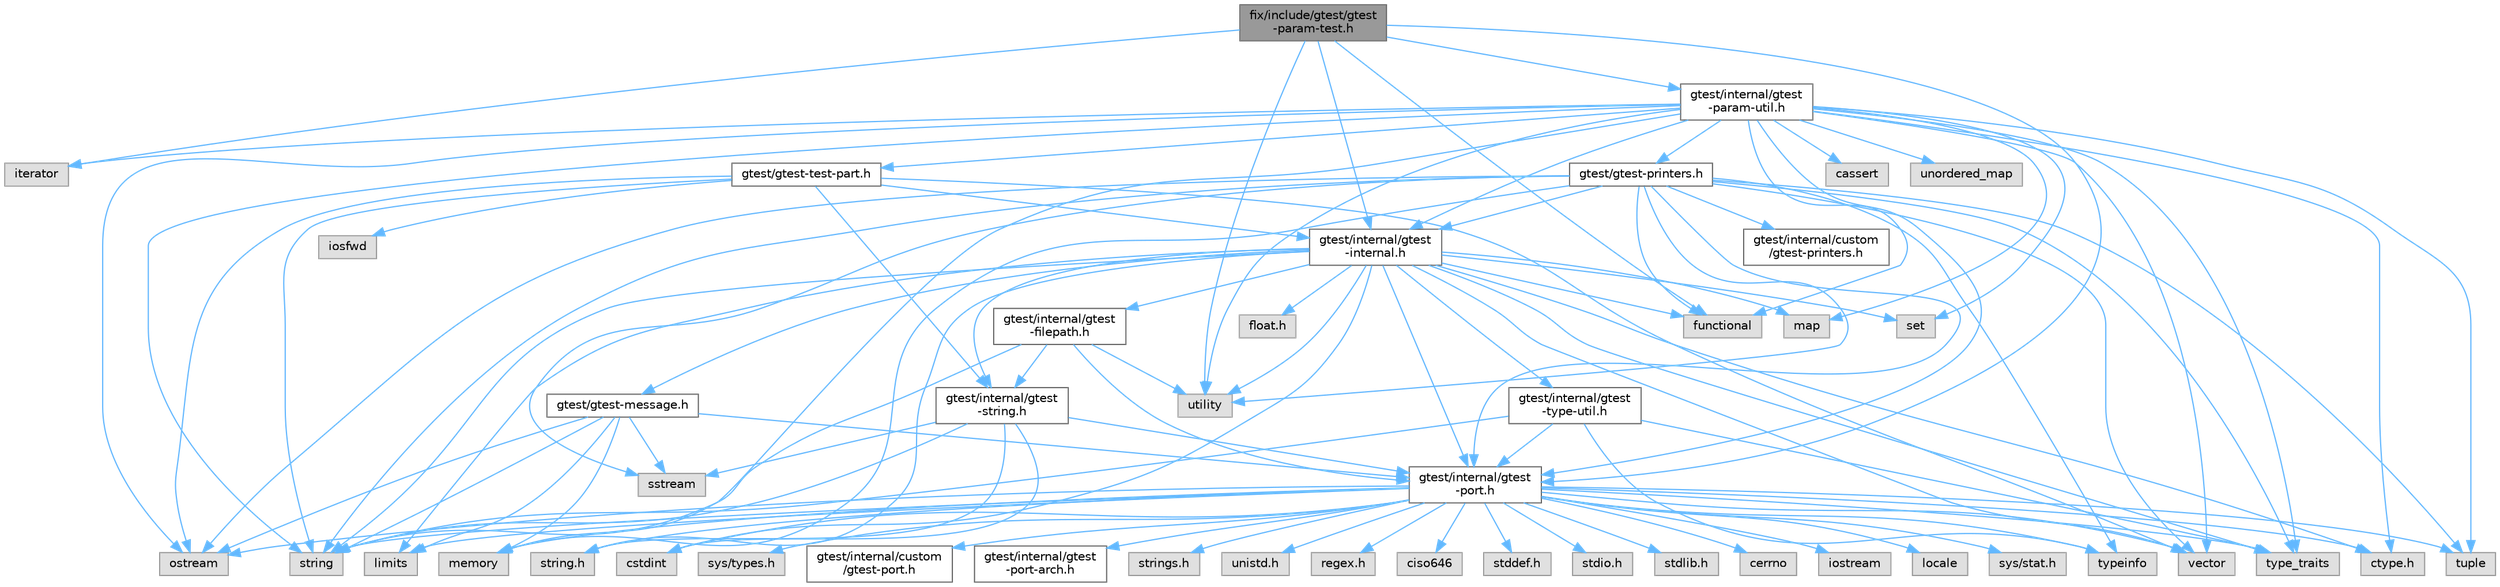 digraph "fix/include/gtest/gtest-param-test.h"
{
 // LATEX_PDF_SIZE
  bgcolor="transparent";
  edge [fontname=Helvetica,fontsize=10,labelfontname=Helvetica,labelfontsize=10];
  node [fontname=Helvetica,fontsize=10,shape=box,height=0.2,width=0.4];
  Node1 [id="Node000001",label="fix/include/gtest/gtest\l-param-test.h",height=0.2,width=0.4,color="gray40", fillcolor="grey60", style="filled", fontcolor="black",tooltip=" "];
  Node1 -> Node2 [id="edge1_Node000001_Node000002",color="steelblue1",style="solid",tooltip=" "];
  Node2 [id="Node000002",label="functional",height=0.2,width=0.4,color="grey60", fillcolor="#E0E0E0", style="filled",tooltip=" "];
  Node1 -> Node3 [id="edge2_Node000001_Node000003",color="steelblue1",style="solid",tooltip=" "];
  Node3 [id="Node000003",label="iterator",height=0.2,width=0.4,color="grey60", fillcolor="#E0E0E0", style="filled",tooltip=" "];
  Node1 -> Node4 [id="edge3_Node000001_Node000004",color="steelblue1",style="solid",tooltip=" "];
  Node4 [id="Node000004",label="utility",height=0.2,width=0.4,color="grey60", fillcolor="#E0E0E0", style="filled",tooltip=" "];
  Node1 -> Node5 [id="edge4_Node000001_Node000005",color="steelblue1",style="solid",tooltip=" "];
  Node5 [id="Node000005",label="gtest/internal/gtest\l-internal.h",height=0.2,width=0.4,color="grey40", fillcolor="white", style="filled",URL="$gtest-internal_8h.html",tooltip=" "];
  Node5 -> Node6 [id="edge5_Node000005_Node000006",color="steelblue1",style="solid",tooltip=" "];
  Node6 [id="Node000006",label="gtest/internal/gtest\l-port.h",height=0.2,width=0.4,color="grey40", fillcolor="white", style="filled",URL="$gtest-port_8h.html",tooltip=" "];
  Node6 -> Node7 [id="edge6_Node000006_Node000007",color="steelblue1",style="solid",tooltip=" "];
  Node7 [id="Node000007",label="ciso646",height=0.2,width=0.4,color="grey60", fillcolor="#E0E0E0", style="filled",tooltip=" "];
  Node6 -> Node8 [id="edge7_Node000006_Node000008",color="steelblue1",style="solid",tooltip=" "];
  Node8 [id="Node000008",label="ctype.h",height=0.2,width=0.4,color="grey60", fillcolor="#E0E0E0", style="filled",tooltip=" "];
  Node6 -> Node9 [id="edge8_Node000006_Node000009",color="steelblue1",style="solid",tooltip=" "];
  Node9 [id="Node000009",label="stddef.h",height=0.2,width=0.4,color="grey60", fillcolor="#E0E0E0", style="filled",tooltip=" "];
  Node6 -> Node10 [id="edge9_Node000006_Node000010",color="steelblue1",style="solid",tooltip=" "];
  Node10 [id="Node000010",label="stdio.h",height=0.2,width=0.4,color="grey60", fillcolor="#E0E0E0", style="filled",tooltip=" "];
  Node6 -> Node11 [id="edge10_Node000006_Node000011",color="steelblue1",style="solid",tooltip=" "];
  Node11 [id="Node000011",label="stdlib.h",height=0.2,width=0.4,color="grey60", fillcolor="#E0E0E0", style="filled",tooltip=" "];
  Node6 -> Node12 [id="edge11_Node000006_Node000012",color="steelblue1",style="solid",tooltip=" "];
  Node12 [id="Node000012",label="string.h",height=0.2,width=0.4,color="grey60", fillcolor="#E0E0E0", style="filled",tooltip=" "];
  Node6 -> Node13 [id="edge12_Node000006_Node000013",color="steelblue1",style="solid",tooltip=" "];
  Node13 [id="Node000013",label="cerrno",height=0.2,width=0.4,color="grey60", fillcolor="#E0E0E0", style="filled",tooltip=" "];
  Node6 -> Node14 [id="edge13_Node000006_Node000014",color="steelblue1",style="solid",tooltip=" "];
  Node14 [id="Node000014",label="cstdint",height=0.2,width=0.4,color="grey60", fillcolor="#E0E0E0", style="filled",tooltip=" "];
  Node6 -> Node15 [id="edge14_Node000006_Node000015",color="steelblue1",style="solid",tooltip=" "];
  Node15 [id="Node000015",label="iostream",height=0.2,width=0.4,color="grey60", fillcolor="#E0E0E0", style="filled",tooltip=" "];
  Node6 -> Node16 [id="edge15_Node000006_Node000016",color="steelblue1",style="solid",tooltip=" "];
  Node16 [id="Node000016",label="limits",height=0.2,width=0.4,color="grey60", fillcolor="#E0E0E0", style="filled",tooltip=" "];
  Node6 -> Node17 [id="edge16_Node000006_Node000017",color="steelblue1",style="solid",tooltip=" "];
  Node17 [id="Node000017",label="locale",height=0.2,width=0.4,color="grey60", fillcolor="#E0E0E0", style="filled",tooltip=" "];
  Node6 -> Node18 [id="edge17_Node000006_Node000018",color="steelblue1",style="solid",tooltip=" "];
  Node18 [id="Node000018",label="memory",height=0.2,width=0.4,color="grey60", fillcolor="#E0E0E0", style="filled",tooltip=" "];
  Node6 -> Node19 [id="edge18_Node000006_Node000019",color="steelblue1",style="solid",tooltip=" "];
  Node19 [id="Node000019",label="ostream",height=0.2,width=0.4,color="grey60", fillcolor="#E0E0E0", style="filled",tooltip=" "];
  Node6 -> Node20 [id="edge19_Node000006_Node000020",color="steelblue1",style="solid",tooltip=" "];
  Node20 [id="Node000020",label="string",height=0.2,width=0.4,color="grey60", fillcolor="#E0E0E0", style="filled",tooltip=" "];
  Node6 -> Node21 [id="edge20_Node000006_Node000021",color="steelblue1",style="solid",tooltip=" "];
  Node21 [id="Node000021",label="tuple",height=0.2,width=0.4,color="grey60", fillcolor="#E0E0E0", style="filled",tooltip=" "];
  Node6 -> Node22 [id="edge21_Node000006_Node000022",color="steelblue1",style="solid",tooltip=" "];
  Node22 [id="Node000022",label="type_traits",height=0.2,width=0.4,color="grey60", fillcolor="#E0E0E0", style="filled",tooltip=" "];
  Node6 -> Node23 [id="edge22_Node000006_Node000023",color="steelblue1",style="solid",tooltip=" "];
  Node23 [id="Node000023",label="vector",height=0.2,width=0.4,color="grey60", fillcolor="#E0E0E0", style="filled",tooltip=" "];
  Node6 -> Node24 [id="edge23_Node000006_Node000024",color="steelblue1",style="solid",tooltip=" "];
  Node24 [id="Node000024",label="sys/stat.h",height=0.2,width=0.4,color="grey60", fillcolor="#E0E0E0", style="filled",tooltip=" "];
  Node6 -> Node25 [id="edge24_Node000006_Node000025",color="steelblue1",style="solid",tooltip=" "];
  Node25 [id="Node000025",label="sys/types.h",height=0.2,width=0.4,color="grey60", fillcolor="#E0E0E0", style="filled",tooltip=" "];
  Node6 -> Node26 [id="edge25_Node000006_Node000026",color="steelblue1",style="solid",tooltip=" "];
  Node26 [id="Node000026",label="gtest/internal/custom\l/gtest-port.h",height=0.2,width=0.4,color="grey40", fillcolor="white", style="filled",URL="$custom_2gtest-port_8h.html",tooltip=" "];
  Node6 -> Node27 [id="edge26_Node000006_Node000027",color="steelblue1",style="solid",tooltip=" "];
  Node27 [id="Node000027",label="gtest/internal/gtest\l-port-arch.h",height=0.2,width=0.4,color="grey40", fillcolor="white", style="filled",URL="$gtest-port-arch_8h.html",tooltip=" "];
  Node6 -> Node28 [id="edge27_Node000006_Node000028",color="steelblue1",style="solid",tooltip=" "];
  Node28 [id="Node000028",label="strings.h",height=0.2,width=0.4,color="grey60", fillcolor="#E0E0E0", style="filled",tooltip=" "];
  Node6 -> Node29 [id="edge28_Node000006_Node000029",color="steelblue1",style="solid",tooltip=" "];
  Node29 [id="Node000029",label="unistd.h",height=0.2,width=0.4,color="grey60", fillcolor="#E0E0E0", style="filled",tooltip=" "];
  Node6 -> Node30 [id="edge29_Node000006_Node000030",color="steelblue1",style="solid",tooltip=" "];
  Node30 [id="Node000030",label="regex.h",height=0.2,width=0.4,color="grey60", fillcolor="#E0E0E0", style="filled",tooltip=" "];
  Node6 -> Node31 [id="edge30_Node000006_Node000031",color="steelblue1",style="solid",tooltip=" "];
  Node31 [id="Node000031",label="typeinfo",height=0.2,width=0.4,color="grey60", fillcolor="#E0E0E0", style="filled",tooltip=" "];
  Node5 -> Node8 [id="edge31_Node000005_Node000008",color="steelblue1",style="solid",tooltip=" "];
  Node5 -> Node32 [id="edge32_Node000005_Node000032",color="steelblue1",style="solid",tooltip=" "];
  Node32 [id="Node000032",label="float.h",height=0.2,width=0.4,color="grey60", fillcolor="#E0E0E0", style="filled",tooltip=" "];
  Node5 -> Node12 [id="edge33_Node000005_Node000012",color="steelblue1",style="solid",tooltip=" "];
  Node5 -> Node14 [id="edge34_Node000005_Node000014",color="steelblue1",style="solid",tooltip=" "];
  Node5 -> Node2 [id="edge35_Node000005_Node000002",color="steelblue1",style="solid",tooltip=" "];
  Node5 -> Node16 [id="edge36_Node000005_Node000016",color="steelblue1",style="solid",tooltip=" "];
  Node5 -> Node33 [id="edge37_Node000005_Node000033",color="steelblue1",style="solid",tooltip=" "];
  Node33 [id="Node000033",label="map",height=0.2,width=0.4,color="grey60", fillcolor="#E0E0E0", style="filled",tooltip=" "];
  Node5 -> Node34 [id="edge38_Node000005_Node000034",color="steelblue1",style="solid",tooltip=" "];
  Node34 [id="Node000034",label="set",height=0.2,width=0.4,color="grey60", fillcolor="#E0E0E0", style="filled",tooltip=" "];
  Node5 -> Node20 [id="edge39_Node000005_Node000020",color="steelblue1",style="solid",tooltip=" "];
  Node5 -> Node22 [id="edge40_Node000005_Node000022",color="steelblue1",style="solid",tooltip=" "];
  Node5 -> Node4 [id="edge41_Node000005_Node000004",color="steelblue1",style="solid",tooltip=" "];
  Node5 -> Node23 [id="edge42_Node000005_Node000023",color="steelblue1",style="solid",tooltip=" "];
  Node5 -> Node35 [id="edge43_Node000005_Node000035",color="steelblue1",style="solid",tooltip=" "];
  Node35 [id="Node000035",label="gtest/gtest-message.h",height=0.2,width=0.4,color="grey40", fillcolor="white", style="filled",URL="$gtest-message_8h.html",tooltip=" "];
  Node35 -> Node16 [id="edge44_Node000035_Node000016",color="steelblue1",style="solid",tooltip=" "];
  Node35 -> Node18 [id="edge45_Node000035_Node000018",color="steelblue1",style="solid",tooltip=" "];
  Node35 -> Node19 [id="edge46_Node000035_Node000019",color="steelblue1",style="solid",tooltip=" "];
  Node35 -> Node36 [id="edge47_Node000035_Node000036",color="steelblue1",style="solid",tooltip=" "];
  Node36 [id="Node000036",label="sstream",height=0.2,width=0.4,color="grey60", fillcolor="#E0E0E0", style="filled",tooltip=" "];
  Node35 -> Node20 [id="edge48_Node000035_Node000020",color="steelblue1",style="solid",tooltip=" "];
  Node35 -> Node6 [id="edge49_Node000035_Node000006",color="steelblue1",style="solid",tooltip=" "];
  Node5 -> Node37 [id="edge50_Node000005_Node000037",color="steelblue1",style="solid",tooltip=" "];
  Node37 [id="Node000037",label="gtest/internal/gtest\l-filepath.h",height=0.2,width=0.4,color="grey40", fillcolor="white", style="filled",URL="$gtest-filepath_8h.html",tooltip=" "];
  Node37 -> Node20 [id="edge51_Node000037_Node000020",color="steelblue1",style="solid",tooltip=" "];
  Node37 -> Node4 [id="edge52_Node000037_Node000004",color="steelblue1",style="solid",tooltip=" "];
  Node37 -> Node6 [id="edge53_Node000037_Node000006",color="steelblue1",style="solid",tooltip=" "];
  Node37 -> Node38 [id="edge54_Node000037_Node000038",color="steelblue1",style="solid",tooltip=" "];
  Node38 [id="Node000038",label="gtest/internal/gtest\l-string.h",height=0.2,width=0.4,color="grey40", fillcolor="white", style="filled",URL="$gtest-string_8h.html",tooltip=" "];
  Node38 -> Node12 [id="edge55_Node000038_Node000012",color="steelblue1",style="solid",tooltip=" "];
  Node38 -> Node14 [id="edge56_Node000038_Node000014",color="steelblue1",style="solid",tooltip=" "];
  Node38 -> Node36 [id="edge57_Node000038_Node000036",color="steelblue1",style="solid",tooltip=" "];
  Node38 -> Node20 [id="edge58_Node000038_Node000020",color="steelblue1",style="solid",tooltip=" "];
  Node38 -> Node6 [id="edge59_Node000038_Node000006",color="steelblue1",style="solid",tooltip=" "];
  Node5 -> Node38 [id="edge60_Node000005_Node000038",color="steelblue1",style="solid",tooltip=" "];
  Node5 -> Node39 [id="edge61_Node000005_Node000039",color="steelblue1",style="solid",tooltip=" "];
  Node39 [id="Node000039",label="gtest/internal/gtest\l-type-util.h",height=0.2,width=0.4,color="grey40", fillcolor="white", style="filled",URL="$gtest-type-util_8h.html",tooltip=" "];
  Node39 -> Node20 [id="edge62_Node000039_Node000020",color="steelblue1",style="solid",tooltip=" "];
  Node39 -> Node22 [id="edge63_Node000039_Node000022",color="steelblue1",style="solid",tooltip=" "];
  Node39 -> Node31 [id="edge64_Node000039_Node000031",color="steelblue1",style="solid",tooltip=" "];
  Node39 -> Node6 [id="edge65_Node000039_Node000006",color="steelblue1",style="solid",tooltip=" "];
  Node1 -> Node40 [id="edge66_Node000001_Node000040",color="steelblue1",style="solid",tooltip=" "];
  Node40 [id="Node000040",label="gtest/internal/gtest\l-param-util.h",height=0.2,width=0.4,color="grey40", fillcolor="white", style="filled",URL="$gtest-param-util_8h.html",tooltip=" "];
  Node40 -> Node8 [id="edge67_Node000040_Node000008",color="steelblue1",style="solid",tooltip=" "];
  Node40 -> Node41 [id="edge68_Node000040_Node000041",color="steelblue1",style="solid",tooltip=" "];
  Node41 [id="Node000041",label="cassert",height=0.2,width=0.4,color="grey60", fillcolor="#E0E0E0", style="filled",tooltip=" "];
  Node40 -> Node2 [id="edge69_Node000040_Node000002",color="steelblue1",style="solid",tooltip=" "];
  Node40 -> Node3 [id="edge70_Node000040_Node000003",color="steelblue1",style="solid",tooltip=" "];
  Node40 -> Node33 [id="edge71_Node000040_Node000033",color="steelblue1",style="solid",tooltip=" "];
  Node40 -> Node18 [id="edge72_Node000040_Node000018",color="steelblue1",style="solid",tooltip=" "];
  Node40 -> Node19 [id="edge73_Node000040_Node000019",color="steelblue1",style="solid",tooltip=" "];
  Node40 -> Node34 [id="edge74_Node000040_Node000034",color="steelblue1",style="solid",tooltip=" "];
  Node40 -> Node20 [id="edge75_Node000040_Node000020",color="steelblue1",style="solid",tooltip=" "];
  Node40 -> Node21 [id="edge76_Node000040_Node000021",color="steelblue1",style="solid",tooltip=" "];
  Node40 -> Node22 [id="edge77_Node000040_Node000022",color="steelblue1",style="solid",tooltip=" "];
  Node40 -> Node42 [id="edge78_Node000040_Node000042",color="steelblue1",style="solid",tooltip=" "];
  Node42 [id="Node000042",label="unordered_map",height=0.2,width=0.4,color="grey60", fillcolor="#E0E0E0", style="filled",tooltip=" "];
  Node40 -> Node4 [id="edge79_Node000040_Node000004",color="steelblue1",style="solid",tooltip=" "];
  Node40 -> Node23 [id="edge80_Node000040_Node000023",color="steelblue1",style="solid",tooltip=" "];
  Node40 -> Node43 [id="edge81_Node000040_Node000043",color="steelblue1",style="solid",tooltip=" "];
  Node43 [id="Node000043",label="gtest/gtest-printers.h",height=0.2,width=0.4,color="grey40", fillcolor="white", style="filled",URL="$gtest-printers_8h.html",tooltip=" "];
  Node43 -> Node2 [id="edge82_Node000043_Node000002",color="steelblue1",style="solid",tooltip=" "];
  Node43 -> Node18 [id="edge83_Node000043_Node000018",color="steelblue1",style="solid",tooltip=" "];
  Node43 -> Node19 [id="edge84_Node000043_Node000019",color="steelblue1",style="solid",tooltip=" "];
  Node43 -> Node36 [id="edge85_Node000043_Node000036",color="steelblue1",style="solid",tooltip=" "];
  Node43 -> Node20 [id="edge86_Node000043_Node000020",color="steelblue1",style="solid",tooltip=" "];
  Node43 -> Node21 [id="edge87_Node000043_Node000021",color="steelblue1",style="solid",tooltip=" "];
  Node43 -> Node22 [id="edge88_Node000043_Node000022",color="steelblue1",style="solid",tooltip=" "];
  Node43 -> Node31 [id="edge89_Node000043_Node000031",color="steelblue1",style="solid",tooltip=" "];
  Node43 -> Node4 [id="edge90_Node000043_Node000004",color="steelblue1",style="solid",tooltip=" "];
  Node43 -> Node23 [id="edge91_Node000043_Node000023",color="steelblue1",style="solid",tooltip=" "];
  Node43 -> Node5 [id="edge92_Node000043_Node000005",color="steelblue1",style="solid",tooltip=" "];
  Node43 -> Node6 [id="edge93_Node000043_Node000006",color="steelblue1",style="solid",tooltip=" "];
  Node43 -> Node44 [id="edge94_Node000043_Node000044",color="steelblue1",style="solid",tooltip=" "];
  Node44 [id="Node000044",label="gtest/internal/custom\l/gtest-printers.h",height=0.2,width=0.4,color="grey40", fillcolor="white", style="filled",URL="$internal_2custom_2gtest-printers_8h.html",tooltip=" "];
  Node40 -> Node45 [id="edge95_Node000040_Node000045",color="steelblue1",style="solid",tooltip=" "];
  Node45 [id="Node000045",label="gtest/gtest-test-part.h",height=0.2,width=0.4,color="grey40", fillcolor="white", style="filled",URL="$gtest-test-part_8h.html",tooltip=" "];
  Node45 -> Node46 [id="edge96_Node000045_Node000046",color="steelblue1",style="solid",tooltip=" "];
  Node46 [id="Node000046",label="iosfwd",height=0.2,width=0.4,color="grey60", fillcolor="#E0E0E0", style="filled",tooltip=" "];
  Node45 -> Node19 [id="edge97_Node000045_Node000019",color="steelblue1",style="solid",tooltip=" "];
  Node45 -> Node20 [id="edge98_Node000045_Node000020",color="steelblue1",style="solid",tooltip=" "];
  Node45 -> Node23 [id="edge99_Node000045_Node000023",color="steelblue1",style="solid",tooltip=" "];
  Node45 -> Node5 [id="edge100_Node000045_Node000005",color="steelblue1",style="solid",tooltip=" "];
  Node45 -> Node38 [id="edge101_Node000045_Node000038",color="steelblue1",style="solid",tooltip=" "];
  Node40 -> Node5 [id="edge102_Node000040_Node000005",color="steelblue1",style="solid",tooltip=" "];
  Node40 -> Node6 [id="edge103_Node000040_Node000006",color="steelblue1",style="solid",tooltip=" "];
  Node1 -> Node6 [id="edge104_Node000001_Node000006",color="steelblue1",style="solid",tooltip=" "];
}
